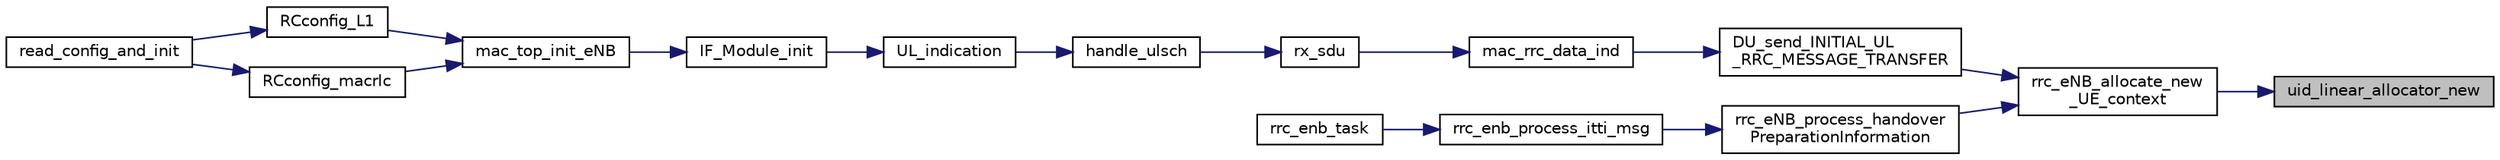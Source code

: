 digraph "uid_linear_allocator_new"
{
 // LATEX_PDF_SIZE
  edge [fontname="Helvetica",fontsize="10",labelfontname="Helvetica",labelfontsize="10"];
  node [fontname="Helvetica",fontsize="10",shape=record];
  rankdir="RL";
  Node1 [label="uid_linear_allocator_new",height=0.2,width=0.4,color="black", fillcolor="grey75", style="filled", fontcolor="black",tooltip=" "];
  Node1 -> Node2 [dir="back",color="midnightblue",fontsize="10",style="solid",fontname="Helvetica"];
  Node2 [label="rrc_eNB_allocate_new\l_UE_context",height=0.2,width=0.4,color="black", fillcolor="white", style="filled",URL="$rrc__eNB__UE__context_8h.html#ae50fcc550622acf95507d021e64866c0",tooltip=" "];
  Node2 -> Node3 [dir="back",color="midnightblue",fontsize="10",style="solid",fontname="Helvetica"];
  Node3 [label="DU_send_INITIAL_UL\l_RRC_MESSAGE_TRANSFER",height=0.2,width=0.4,color="black", fillcolor="white", style="filled",URL="$f1ap__du__rrc__message__transfer_8h.html#af16f862028a7b266b94d3de7eb009fd7",tooltip=" "];
  Node3 -> Node4 [dir="back",color="midnightblue",fontsize="10",style="solid",fontname="Helvetica"];
  Node4 [label="mac_rrc_data_ind",height=0.2,width=0.4,color="black", fillcolor="white", style="filled",URL="$group____rrc.html#ga27bdbafc2b9df6bb7560b11d7196343e",tooltip=" "];
  Node4 -> Node5 [dir="back",color="midnightblue",fontsize="10",style="solid",fontname="Helvetica"];
  Node5 [label="rx_sdu",height=0.2,width=0.4,color="black", fillcolor="white", style="filled",URL="$group____mac.html#gafa4fade9588c7ec028d474b53b37c11e",tooltip=" "];
  Node5 -> Node6 [dir="back",color="midnightblue",fontsize="10",style="solid",fontname="Helvetica"];
  Node6 [label="handle_ulsch",height=0.2,width=0.4,color="black", fillcolor="white", style="filled",URL="$IF__Module_8c.html#afb0615963db57d6fffb3d2d35befba28",tooltip=" "];
  Node6 -> Node7 [dir="back",color="midnightblue",fontsize="10",style="solid",fontname="Helvetica"];
  Node7 [label="UL_indication",height=0.2,width=0.4,color="black", fillcolor="white", style="filled",URL="$IF__Module_8h.html#a0e2ef22a02b2c6683ab06f6d53f92e4d",tooltip=" "];
  Node7 -> Node8 [dir="back",color="midnightblue",fontsize="10",style="solid",fontname="Helvetica"];
  Node8 [label="IF_Module_init",height=0.2,width=0.4,color="black", fillcolor="white", style="filled",URL="$IF__Module_8h.html#a889f718a2d163ae240f8aa0732d35a81",tooltip=" "];
  Node8 -> Node9 [dir="back",color="midnightblue",fontsize="10",style="solid",fontname="Helvetica"];
  Node9 [label="mac_top_init_eNB",height=0.2,width=0.4,color="black", fillcolor="white", style="filled",URL="$group____mac.html#ga7b366a80fdb7f92ef5b4418560f2c330",tooltip=" "];
  Node9 -> Node10 [dir="back",color="midnightblue",fontsize="10",style="solid",fontname="Helvetica"];
  Node10 [label="RCconfig_L1",height=0.2,width=0.4,color="black", fillcolor="white", style="filled",URL="$group____enb__app.html#gaf0a0b784f891b689029fdac80981bb48",tooltip=" "];
  Node10 -> Node11 [dir="back",color="midnightblue",fontsize="10",style="solid",fontname="Helvetica"];
  Node11 [label="read_config_and_init",height=0.2,width=0.4,color="black", fillcolor="white", style="filled",URL="$group____enb__app.html#gafd8182cd803334f6a7df61898dc81389",tooltip=" "];
  Node9 -> Node12 [dir="back",color="midnightblue",fontsize="10",style="solid",fontname="Helvetica"];
  Node12 [label="RCconfig_macrlc",height=0.2,width=0.4,color="black", fillcolor="white", style="filled",URL="$group____enb__app.html#gad938d81629b25898f7beb6f9c854846b",tooltip=" "];
  Node12 -> Node11 [dir="back",color="midnightblue",fontsize="10",style="solid",fontname="Helvetica"];
  Node2 -> Node13 [dir="back",color="midnightblue",fontsize="10",style="solid",fontname="Helvetica"];
  Node13 [label="rrc_eNB_process_handover\lPreparationInformation",height=0.2,width=0.4,color="black", fillcolor="white", style="filled",URL="$group____rrc.html#gaf81742ba13483cf8922a21ecfdfda17d",tooltip=" "];
  Node13 -> Node14 [dir="back",color="midnightblue",fontsize="10",style="solid",fontname="Helvetica"];
  Node14 [label="rrc_enb_process_itti_msg",height=0.2,width=0.4,color="black", fillcolor="white", style="filled",URL="$group____rrc.html#ga30f046459c1c273756eaeb3afa087f0b",tooltip=" "];
  Node14 -> Node15 [dir="back",color="midnightblue",fontsize="10",style="solid",fontname="Helvetica"];
  Node15 [label="rrc_enb_task",height=0.2,width=0.4,color="black", fillcolor="white", style="filled",URL="$group____rrc.html#ga75560166cf7a711a217fc23bf82eb853",tooltip="RRC eNB task."];
}
